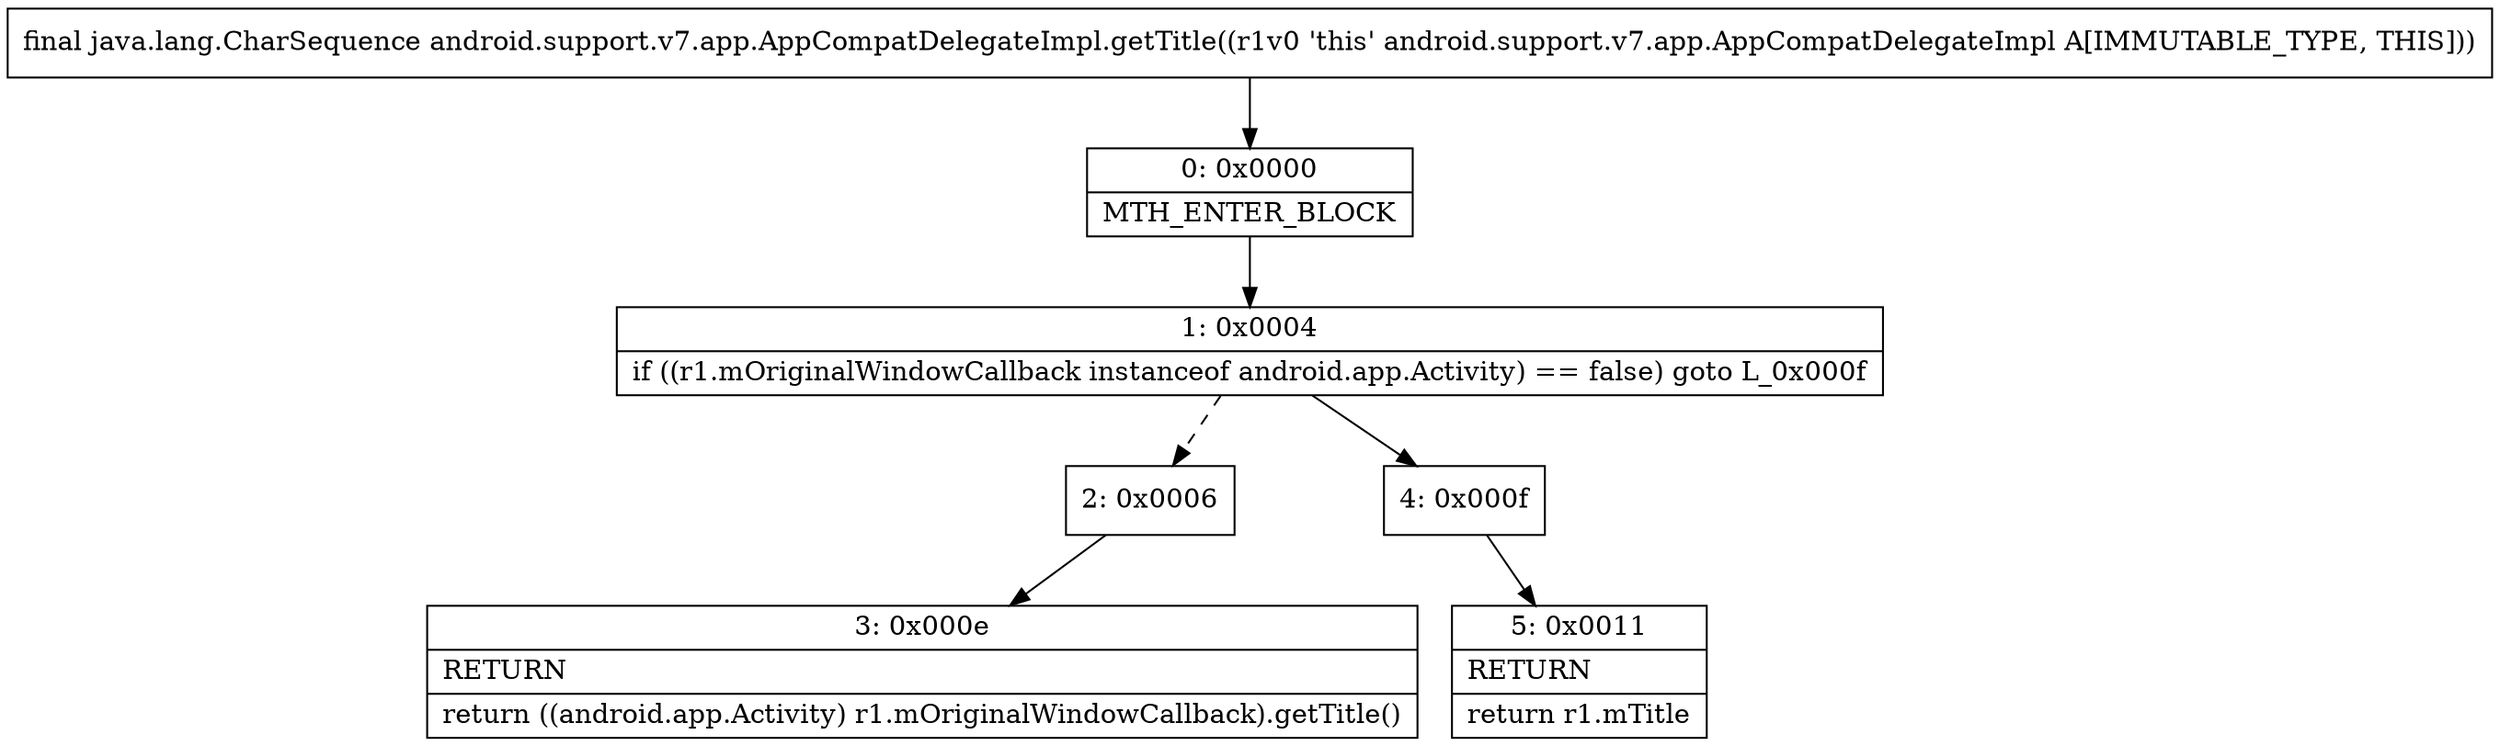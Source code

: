 digraph "CFG forandroid.support.v7.app.AppCompatDelegateImpl.getTitle()Ljava\/lang\/CharSequence;" {
Node_0 [shape=record,label="{0\:\ 0x0000|MTH_ENTER_BLOCK\l}"];
Node_1 [shape=record,label="{1\:\ 0x0004|if ((r1.mOriginalWindowCallback instanceof android.app.Activity) == false) goto L_0x000f\l}"];
Node_2 [shape=record,label="{2\:\ 0x0006}"];
Node_3 [shape=record,label="{3\:\ 0x000e|RETURN\l|return ((android.app.Activity) r1.mOriginalWindowCallback).getTitle()\l}"];
Node_4 [shape=record,label="{4\:\ 0x000f}"];
Node_5 [shape=record,label="{5\:\ 0x0011|RETURN\l|return r1.mTitle\l}"];
MethodNode[shape=record,label="{final java.lang.CharSequence android.support.v7.app.AppCompatDelegateImpl.getTitle((r1v0 'this' android.support.v7.app.AppCompatDelegateImpl A[IMMUTABLE_TYPE, THIS])) }"];
MethodNode -> Node_0;
Node_0 -> Node_1;
Node_1 -> Node_2[style=dashed];
Node_1 -> Node_4;
Node_2 -> Node_3;
Node_4 -> Node_5;
}

